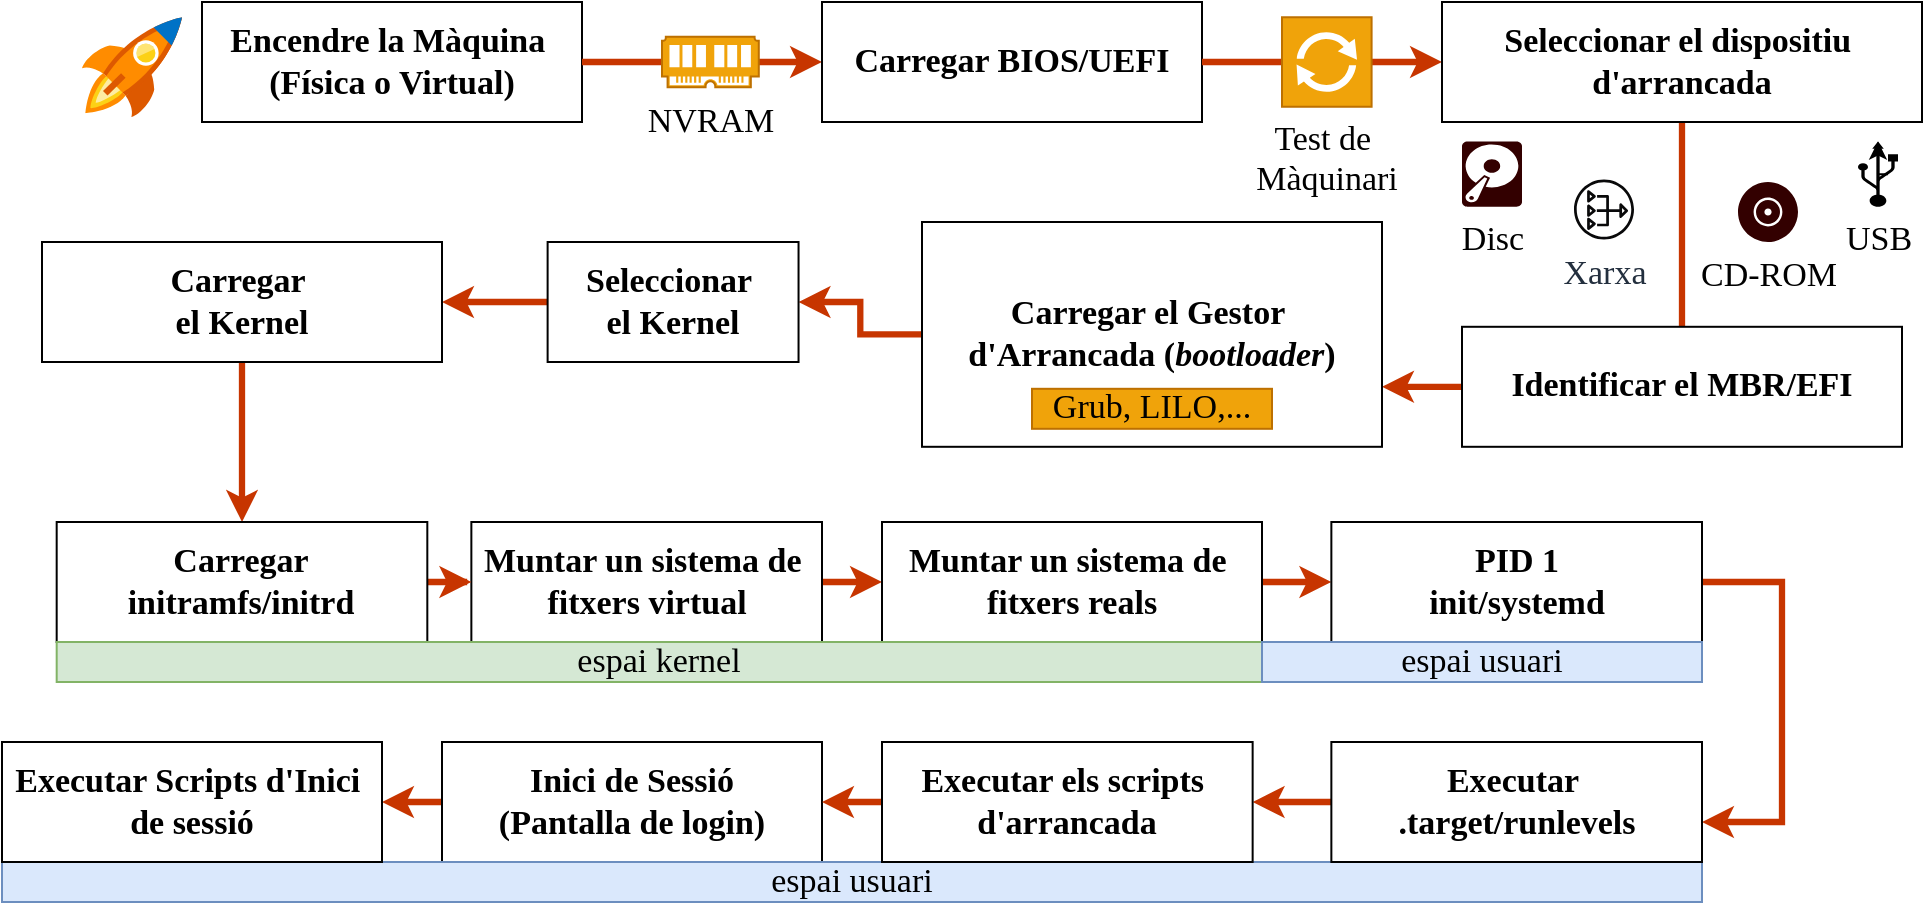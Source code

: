 <mxfile version="24.7.8" pages="2">
  <diagram name="booting-process" id="WruNk6yqPObJKnhBAULh">
    <mxGraphModel dx="1420" dy="893" grid="1" gridSize="10" guides="1" tooltips="1" connect="1" arrows="1" fold="1" page="1" pageScale="1" pageWidth="1328" pageHeight="531" math="0" shadow="0">
      <root>
        <mxCell id="0" />
        <mxCell id="1" parent="0" />
        <mxCell id="am0993D9SSIxzJngvx1f-3" value="" style="edgeStyle=orthogonalEdgeStyle;rounded=0;orthogonalLoop=1;jettySize=auto;html=1;fontSize=17;fontFamily=Comic Sans MS;strokeWidth=3.15;fillColor=#fa6800;strokeColor=#C73500;" parent="1" source="am0993D9SSIxzJngvx1f-4" target="am0993D9SSIxzJngvx1f-2" edge="1">
          <mxGeometry relative="1" as="geometry" />
        </mxCell>
        <mxCell id="am0993D9SSIxzJngvx1f-1" value="&lt;span style=&quot;box-sizing: border-box; border-width: 0px; border-style: solid; border-color: hsl(var(--border)); border-image: initial; --tw-border-spacing-x: 0; --tw-border-spacing-y: 0; --tw-translate-x: 0; --tw-translate-y: 0; --tw-rotate: 0; --tw-skew-x: 0; --tw-skew-y: 0; --tw-scale-x: 1; --tw-scale-y: 1; --tw-pan-x: ; --tw-pan-y: ; --tw-pinch-zoom: ; --tw-scroll-snap-strictness: proximity; --tw-gradient-from-position: ; --tw-gradient-via-position: ; --tw-gradient-to-position: ; --tw-ordinal: ; --tw-slashed-zero: ; --tw-numeric-figure: ; --tw-numeric-spacing: ; --tw-numeric-fraction: ; --tw-ring-inset: ; --tw-ring-offset-width: 0px; --tw-ring-offset-color: #fff; --tw-ring-color: rgba(59,130,246,.5); --tw-ring-offset-shadow: 0 0 #0000; --tw-ring-shadow: 0 0 #0000; --tw-shadow: 0 0 #0000; --tw-shadow-colored: 0 0 #0000; --tw-blur: ; --tw-brightness: ; --tw-contrast: ; --tw-grayscale: ; --tw-hue-rotate: ; --tw-invert: ; --tw-saturate: ; --tw-sepia: ; --tw-drop-shadow: ; --tw-backdrop-blur: ; --tw-backdrop-brightness: ; --tw-backdrop-contrast: ; --tw-backdrop-grayscale: ; --tw-backdrop-hue-rotate: ; --tw-backdrop-invert: ; --tw-backdrop-opacity: ; --tw-backdrop-saturate: ; --tw-backdrop-sepia: ; --tw-contain-size: ; --tw-contain-layout: ; --tw-contain-paint: ; --tw-contain-style: ; font-weight: 600; color: var(--tw-prose-bold); font-size: 17px; text-align: start; white-space-collapse: break-spaces; background-color: rgb(255, 255, 255);&quot;&gt;Encendre la Màquina (Física o Virtual)&lt;/span&gt;" style="rounded=0;whiteSpace=wrap;html=1;fontSize=17;fontFamily=Comic Sans MS;" parent="1" vertex="1">
          <mxGeometry x="120" y="20" width="190" height="60" as="geometry" />
        </mxCell>
        <mxCell id="am0993D9SSIxzJngvx1f-7" value="" style="edgeStyle=orthogonalEdgeStyle;rounded=0;orthogonalLoop=1;jettySize=auto;html=1;fontSize=17;fontFamily=Comic Sans MS;fillColor=#fa6800;strokeColor=#C73500;strokeWidth=3.15;" parent="1" source="am0993D9SSIxzJngvx1f-8" target="am0993D9SSIxzJngvx1f-6" edge="1">
          <mxGeometry relative="1" as="geometry" />
        </mxCell>
        <mxCell id="am0993D9SSIxzJngvx1f-2" value="&lt;span style=&quot;box-sizing: border-box; border-width: 0px; border-style: solid; border-color: hsl(var(--border)); border-image: initial; --tw-border-spacing-x: 0; --tw-border-spacing-y: 0; --tw-translate-x: 0; --tw-translate-y: 0; --tw-rotate: 0; --tw-skew-x: 0; --tw-skew-y: 0; --tw-scale-x: 1; --tw-scale-y: 1; --tw-pan-x: ; --tw-pan-y: ; --tw-pinch-zoom: ; --tw-scroll-snap-strictness: proximity; --tw-gradient-from-position: ; --tw-gradient-via-position: ; --tw-gradient-to-position: ; --tw-ordinal: ; --tw-slashed-zero: ; --tw-numeric-figure: ; --tw-numeric-spacing: ; --tw-numeric-fraction: ; --tw-ring-inset: ; --tw-ring-offset-width: 0px; --tw-ring-offset-color: #fff; --tw-ring-color: rgba(59,130,246,.5); --tw-ring-offset-shadow: 0 0 #0000; --tw-ring-shadow: 0 0 #0000; --tw-shadow: 0 0 #0000; --tw-shadow-colored: 0 0 #0000; --tw-blur: ; --tw-brightness: ; --tw-contrast: ; --tw-grayscale: ; --tw-hue-rotate: ; --tw-invert: ; --tw-saturate: ; --tw-sepia: ; --tw-drop-shadow: ; --tw-backdrop-blur: ; --tw-backdrop-brightness: ; --tw-backdrop-contrast: ; --tw-backdrop-grayscale: ; --tw-backdrop-hue-rotate: ; --tw-backdrop-invert: ; --tw-backdrop-opacity: ; --tw-backdrop-saturate: ; --tw-backdrop-sepia: ; --tw-contain-size: ; --tw-contain-layout: ; --tw-contain-paint: ; --tw-contain-style: ; font-weight: 600; color: var(--tw-prose-bold); font-size: 17px; text-align: start; white-space-collapse: break-spaces; background-color: rgb(255, 255, 255);&quot;&gt;Carregar BIOS/UEFI&lt;/span&gt;" style="rounded=0;whiteSpace=wrap;html=1;fontSize=17;fontFamily=Comic Sans MS;" parent="1" vertex="1">
          <mxGeometry x="430" y="20" width="190" height="60" as="geometry" />
        </mxCell>
        <mxCell id="am0993D9SSIxzJngvx1f-5" value="" style="edgeStyle=orthogonalEdgeStyle;rounded=0;orthogonalLoop=1;jettySize=auto;html=1;endArrow=none;endFill=0;fontSize=17;fontFamily=Comic Sans MS;strokeWidth=3.15;fillColor=#fa6800;strokeColor=#C73500;" parent="1" source="am0993D9SSIxzJngvx1f-1" target="am0993D9SSIxzJngvx1f-4" edge="1">
          <mxGeometry relative="1" as="geometry">
            <mxPoint x="310" y="50" as="sourcePoint" />
            <mxPoint x="500" y="50" as="targetPoint" />
          </mxGeometry>
        </mxCell>
        <mxCell id="am0993D9SSIxzJngvx1f-4" value="&lt;font style=&quot;font-size: 17px;&quot;&gt;NVRAM&lt;/font&gt;" style="pointerEvents=1;shadow=0;dashed=0;html=1;strokeColor=#BD7000;fillColor=#f0a30a;labelPosition=center;verticalLabelPosition=bottom;verticalAlign=top;align=center;outlineConnect=0;shape=mxgraph.veeam.ram;fontSize=17;fontFamily=Comic Sans MS;fontColor=#000000;" parent="1" vertex="1">
          <mxGeometry x="350" y="37.4" width="48.4" height="25.2" as="geometry" />
        </mxCell>
        <mxCell id="am0993D9SSIxzJngvx1f-23" value="" style="edgeStyle=orthogonalEdgeStyle;rounded=0;orthogonalLoop=1;jettySize=auto;html=1;endArrow=none;endFill=0;fontSize=17;fontFamily=Comic Sans MS;strokeWidth=3.15;fillColor=#fa6800;strokeColor=#C73500;" parent="1" source="am0993D9SSIxzJngvx1f-6" target="am0993D9SSIxzJngvx1f-22" edge="1">
          <mxGeometry relative="1" as="geometry" />
        </mxCell>
        <mxCell id="am0993D9SSIxzJngvx1f-6" value="&lt;span style=&quot;box-sizing: border-box; border-width: 0px; border-style: solid; border-color: hsl(var(--border)); border-image: initial; --tw-border-spacing-x: 0; --tw-border-spacing-y: 0; --tw-translate-x: 0; --tw-translate-y: 0; --tw-rotate: 0; --tw-skew-x: 0; --tw-skew-y: 0; --tw-scale-x: 1; --tw-scale-y: 1; --tw-pan-x: ; --tw-pan-y: ; --tw-pinch-zoom: ; --tw-scroll-snap-strictness: proximity; --tw-gradient-from-position: ; --tw-gradient-via-position: ; --tw-gradient-to-position: ; --tw-ordinal: ; --tw-slashed-zero: ; --tw-numeric-figure: ; --tw-numeric-spacing: ; --tw-numeric-fraction: ; --tw-ring-inset: ; --tw-ring-offset-width: 0px; --tw-ring-offset-color: #fff; --tw-ring-color: rgba(59,130,246,.5); --tw-ring-offset-shadow: 0 0 #0000; --tw-ring-shadow: 0 0 #0000; --tw-shadow: 0 0 #0000; --tw-shadow-colored: 0 0 #0000; --tw-blur: ; --tw-brightness: ; --tw-contrast: ; --tw-grayscale: ; --tw-hue-rotate: ; --tw-invert: ; --tw-saturate: ; --tw-sepia: ; --tw-drop-shadow: ; --tw-backdrop-blur: ; --tw-backdrop-brightness: ; --tw-backdrop-contrast: ; --tw-backdrop-grayscale: ; --tw-backdrop-hue-rotate: ; --tw-backdrop-invert: ; --tw-backdrop-opacity: ; --tw-backdrop-saturate: ; --tw-backdrop-sepia: ; --tw-contain-size: ; --tw-contain-layout: ; --tw-contain-paint: ; --tw-contain-style: ; font-weight: 600; color: var(--tw-prose-bold); font-size: 17px; text-align: start; white-space-collapse: break-spaces; background-color: rgb(255, 255, 255);&quot;&gt;Seleccionar el dispositiu d&#39;arrancada&lt;/span&gt;" style="rounded=0;whiteSpace=wrap;html=1;fontSize=17;fontFamily=Comic Sans MS;" parent="1" vertex="1">
          <mxGeometry x="740" y="20" width="240" height="60" as="geometry" />
        </mxCell>
        <mxCell id="am0993D9SSIxzJngvx1f-9" value="" style="edgeStyle=orthogonalEdgeStyle;rounded=0;orthogonalLoop=1;jettySize=auto;html=1;endArrow=none;endFill=0;fontSize=17;fontFamily=Comic Sans MS;fillColor=#fa6800;strokeColor=#C73500;strokeWidth=3.15;" parent="1" source="am0993D9SSIxzJngvx1f-2" target="am0993D9SSIxzJngvx1f-8" edge="1">
          <mxGeometry relative="1" as="geometry">
            <mxPoint x="620" y="50" as="sourcePoint" />
            <mxPoint x="700" y="50" as="targetPoint" />
          </mxGeometry>
        </mxCell>
        <mxCell id="am0993D9SSIxzJngvx1f-8" value="&lt;font style=&quot;font-size: 17px;&quot;&gt;Test&amp;nbsp;&lt;/font&gt;&lt;span style=&quot;font-size: 17px; background-color: initial;&quot;&gt;de&amp;nbsp;&lt;/span&gt;&lt;div style=&quot;font-size: 17px;&quot;&gt;&lt;font style=&quot;font-size: 17px;&quot;&gt;Màquinari&lt;/font&gt;&lt;div style=&quot;font-size: 17px;&quot;&gt;&lt;font style=&quot;font-size: 17px;&quot;&gt;&amp;nbsp;&lt;/font&gt;&lt;/div&gt;&lt;/div&gt;" style="pointerEvents=1;shadow=0;dashed=0;html=1;strokeColor=#BD7000;fillColor=#f0a30a;labelPosition=center;verticalLabelPosition=bottom;verticalAlign=top;align=center;outlineConnect=0;shape=mxgraph.veeam.2d.proxy;fontSize=17;fontFamily=Comic Sans MS;fontColor=#000000;" parent="1" vertex="1">
          <mxGeometry x="660" y="27.6" width="44.8" height="44.8" as="geometry" />
        </mxCell>
        <mxCell id="am0993D9SSIxzJngvx1f-10" value="Disc" style="sketch=0;pointerEvents=1;shadow=0;dashed=0;html=1;strokeColor=none;fillColor=#330000;labelPosition=center;verticalLabelPosition=bottom;verticalAlign=top;outlineConnect=0;align=center;shape=mxgraph.office.devices.hard_disk;fontSize=17;fontFamily=Comic Sans MS;" parent="1" vertex="1">
          <mxGeometry x="750" y="89.75" width="30" height="32.65" as="geometry" />
        </mxCell>
        <mxCell id="am0993D9SSIxzJngvx1f-15" value="USB&lt;div style=&quot;font-size: 17px;&quot;&gt;&lt;br style=&quot;font-size: 17px;&quot;&gt;&lt;/div&gt;" style="shape=mxgraph.signs.tech.usb;html=1;pointerEvents=1;fillColor=#000000;strokeColor=none;verticalLabelPosition=bottom;verticalAlign=top;align=center;fontSize=17;fontFamily=Comic Sans MS;" parent="1" vertex="1">
          <mxGeometry x="948" y="89.75" width="20" height="32.65" as="geometry" />
        </mxCell>
        <mxCell id="am0993D9SSIxzJngvx1f-16" value="CD-ROM" style="sketch=0;pointerEvents=1;shadow=0;dashed=0;html=1;strokeColor=none;fillColor=#330000;labelPosition=center;verticalLabelPosition=bottom;verticalAlign=top;outlineConnect=0;align=center;shape=mxgraph.office.devices.cd_dvd;fontSize=17;fontFamily=Comic Sans MS;" parent="1" vertex="1">
          <mxGeometry x="888" y="110" width="30" height="30" as="geometry" />
        </mxCell>
        <mxCell id="am0993D9SSIxzJngvx1f-29" value="" style="edgeStyle=orthogonalEdgeStyle;rounded=0;orthogonalLoop=1;jettySize=auto;html=1;fontSize=17;fontFamily=Comic Sans MS;strokeWidth=3.15;fillColor=#fa6800;strokeColor=#C73500;" parent="1" source="am0993D9SSIxzJngvx1f-22" target="am0993D9SSIxzJngvx1f-28" edge="1">
          <mxGeometry relative="1" as="geometry">
            <Array as="points">
              <mxPoint x="690" y="230" />
              <mxPoint x="690" y="230" />
            </Array>
          </mxGeometry>
        </mxCell>
        <mxCell id="am0993D9SSIxzJngvx1f-22" value="&lt;span style=&quot;box-sizing: border-box; border-width: 0px; border-style: solid; border-color: hsl(var(--border)); border-image: initial; --tw-border-spacing-x: 0; --tw-border-spacing-y: 0; --tw-translate-x: 0; --tw-translate-y: 0; --tw-rotate: 0; --tw-skew-x: 0; --tw-skew-y: 0; --tw-scale-x: 1; --tw-scale-y: 1; --tw-pan-x: ; --tw-pan-y: ; --tw-pinch-zoom: ; --tw-scroll-snap-strictness: proximity; --tw-gradient-from-position: ; --tw-gradient-via-position: ; --tw-gradient-to-position: ; --tw-ordinal: ; --tw-slashed-zero: ; --tw-numeric-figure: ; --tw-numeric-spacing: ; --tw-numeric-fraction: ; --tw-ring-inset: ; --tw-ring-offset-width: 0px; --tw-ring-offset-color: #fff; --tw-ring-color: rgba(59,130,246,.5); --tw-ring-offset-shadow: 0 0 #0000; --tw-ring-shadow: 0 0 #0000; --tw-shadow: 0 0 #0000; --tw-shadow-colored: 0 0 #0000; --tw-blur: ; --tw-brightness: ; --tw-contrast: ; --tw-grayscale: ; --tw-hue-rotate: ; --tw-invert: ; --tw-saturate: ; --tw-sepia: ; --tw-drop-shadow: ; --tw-backdrop-blur: ; --tw-backdrop-brightness: ; --tw-backdrop-contrast: ; --tw-backdrop-grayscale: ; --tw-backdrop-hue-rotate: ; --tw-backdrop-invert: ; --tw-backdrop-opacity: ; --tw-backdrop-saturate: ; --tw-backdrop-sepia: ; --tw-contain-size: ; --tw-contain-layout: ; --tw-contain-paint: ; --tw-contain-style: ; font-weight: 600; color: var(--tw-prose-bold); font-size: 17px; text-align: start; white-space-collapse: break-spaces; background-color: rgb(255, 255, 255);&quot;&gt;Identificar el MBR/EFI&lt;/span&gt;" style="rounded=0;whiteSpace=wrap;html=1;fontSize=17;fontFamily=Comic Sans MS;" parent="1" vertex="1">
          <mxGeometry x="750" y="182.4" width="220" height="60" as="geometry" />
        </mxCell>
        <mxCell id="am0993D9SSIxzJngvx1f-24" value="Xarxa" style="sketch=0;outlineConnect=0;fontColor=#232F3E;gradientColor=none;fillColor=#09090a;strokeColor=none;dashed=0;verticalLabelPosition=bottom;verticalAlign=top;align=center;html=1;fontSize=17;fontStyle=0;aspect=fixed;pointerEvents=1;shape=mxgraph.aws4.nat_gateway;fontFamily=Comic Sans MS;" parent="1" vertex="1">
          <mxGeometry x="806" y="108.75" width="30" height="30" as="geometry" />
        </mxCell>
        <mxCell id="am0993D9SSIxzJngvx1f-25" style="edgeStyle=orthogonalEdgeStyle;rounded=0;orthogonalLoop=1;jettySize=auto;html=1;exitX=0.75;exitY=0.5;exitDx=0;exitDy=0;exitPerimeter=0;entryX=0.5;entryY=0;entryDx=0;entryDy=0;entryPerimeter=0;fontSize=17;fontFamily=Comic Sans MS;" parent="1" source="am0993D9SSIxzJngvx1f-15" target="am0993D9SSIxzJngvx1f-15" edge="1">
          <mxGeometry relative="1" as="geometry" />
        </mxCell>
        <mxCell id="am0993D9SSIxzJngvx1f-64" style="edgeStyle=orthogonalEdgeStyle;rounded=0;orthogonalLoop=1;jettySize=auto;html=1;fontSize=17;fontFamily=Comic Sans MS;strokeWidth=3.15;fillColor=#fa6800;strokeColor=#C73500;" parent="1" source="am0993D9SSIxzJngvx1f-28" target="am0993D9SSIxzJngvx1f-30" edge="1">
          <mxGeometry relative="1" as="geometry" />
        </mxCell>
        <mxCell id="am0993D9SSIxzJngvx1f-28" value="&lt;div style=&quot;font-size: 17px;&quot;&gt;&lt;span style=&quot;white-space-collapse: break-spaces; background-color: rgb(255, 255, 255); font-size: 17px;&quot;&gt;&lt;b style=&quot;font-size: 17px;&quot;&gt;Carregar el Gestor d&#39;Arrancada (&lt;i style=&quot;font-size: 17px;&quot;&gt;bootloader&lt;/i&gt;)&lt;/b&gt;&lt;/span&gt;&lt;/div&gt;" style="rounded=0;whiteSpace=wrap;html=1;fontSize=17;fontFamily=Comic Sans MS;align=center;" parent="1" vertex="1">
          <mxGeometry x="480" y="130" width="230" height="112.4" as="geometry" />
        </mxCell>
        <mxCell id="RgA63ywmg4_yjfsht6-S-7" style="edgeStyle=orthogonalEdgeStyle;rounded=0;orthogonalLoop=1;jettySize=auto;html=1;entryX=1;entryY=0.5;entryDx=0;entryDy=0;fontSize=17;fontFamily=Comic Sans MS;strokeWidth=3.15;fillColor=#fa6800;strokeColor=#C73500;" edge="1" parent="1" source="am0993D9SSIxzJngvx1f-30" target="am0993D9SSIxzJngvx1f-32">
          <mxGeometry relative="1" as="geometry" />
        </mxCell>
        <mxCell id="am0993D9SSIxzJngvx1f-30" value="&lt;div style=&quot;font-size: 17px;&quot;&gt;&lt;span style=&quot;white-space-collapse: break-spaces; background-color: rgb(255, 255, 255); font-size: 17px;&quot;&gt;&lt;b style=&quot;font-size: 17px;&quot;&gt;Seleccionar &lt;/b&gt;&lt;/span&gt;&lt;/div&gt;&lt;div style=&quot;font-size: 17px;&quot;&gt;&lt;span style=&quot;white-space-collapse: break-spaces; background-color: rgb(255, 255, 255); font-size: 17px;&quot;&gt;&lt;b style=&quot;font-size: 17px;&quot;&gt;el Kernel&lt;/b&gt;&lt;/span&gt;&lt;/div&gt;" style="rounded=0;whiteSpace=wrap;html=1;fontSize=17;fontFamily=Comic Sans MS;align=center;" parent="1" vertex="1">
          <mxGeometry x="292.81" y="140" width="125.46" height="60" as="geometry" />
        </mxCell>
        <mxCell id="RgA63ywmg4_yjfsht6-S-8" style="edgeStyle=orthogonalEdgeStyle;rounded=0;orthogonalLoop=1;jettySize=auto;html=1;entryX=0.5;entryY=0;entryDx=0;entryDy=0;fontSize=17;fontFamily=Comic Sans MS;strokeWidth=3.15;fillColor=#fa6800;strokeColor=#C73500;" edge="1" parent="1" source="am0993D9SSIxzJngvx1f-32" target="RgA63ywmg4_yjfsht6-S-6">
          <mxGeometry relative="1" as="geometry" />
        </mxCell>
        <mxCell id="am0993D9SSIxzJngvx1f-32" value="&lt;div style=&quot;font-size: 17px;&quot;&gt;&lt;span style=&quot;white-space-collapse: break-spaces; background-color: rgb(255, 255, 255); font-size: 17px;&quot;&gt;&lt;b style=&quot;font-size: 17px;&quot;&gt;Carregar &lt;/b&gt;&lt;/span&gt;&lt;/div&gt;&lt;div style=&quot;font-size: 17px;&quot;&gt;&lt;span style=&quot;white-space-collapse: break-spaces; background-color: rgb(255, 255, 255); font-size: 17px;&quot;&gt;&lt;b style=&quot;font-size: 17px;&quot;&gt;el Kernel&lt;/b&gt;&lt;/span&gt;&lt;/div&gt;" style="rounded=0;whiteSpace=wrap;html=1;fontSize=17;fontFamily=Comic Sans MS;align=center;" parent="1" vertex="1">
          <mxGeometry x="40" y="140" width="200" height="60" as="geometry" />
        </mxCell>
        <mxCell id="RgA63ywmg4_yjfsht6-S-32" style="edgeStyle=orthogonalEdgeStyle;rounded=0;orthogonalLoop=1;jettySize=auto;html=1;entryX=1;entryY=0.5;entryDx=0;entryDy=0;fontSize=17;fontFamily=Comic Sans MS;strokeWidth=3.15;fillColor=#fa6800;strokeColor=#C73500;" edge="1" parent="1" source="am0993D9SSIxzJngvx1f-40" target="RgA63ywmg4_yjfsht6-S-27">
          <mxGeometry relative="1" as="geometry" />
        </mxCell>
        <mxCell id="am0993D9SSIxzJngvx1f-40" value="&lt;div style=&quot;font-size: 17px;&quot;&gt;&lt;span style=&quot;white-space-collapse: break-spaces; background-color: rgb(255, 255, 255); font-size: 17px;&quot;&gt;&lt;b style=&quot;font-size: 17px;&quot;&gt;Inici de Sessió&lt;/b&gt;&lt;/span&gt;&lt;/div&gt;&lt;div style=&quot;font-size: 17px;&quot;&gt;&lt;span style=&quot;white-space-collapse: break-spaces; background-color: rgb(255, 255, 255); font-size: 17px;&quot;&gt;&lt;b style=&quot;font-size: 17px;&quot;&gt;(Pantalla de login)&lt;/b&gt;&lt;/span&gt;&lt;/div&gt;" style="rounded=0;whiteSpace=wrap;html=1;fontSize=17;fontFamily=Comic Sans MS;align=center;" parent="1" vertex="1">
          <mxGeometry x="240.0" y="390" width="190" height="60" as="geometry" />
        </mxCell>
        <mxCell id="RgA63ywmg4_yjfsht6-S-16" style="edgeStyle=orthogonalEdgeStyle;rounded=0;orthogonalLoop=1;jettySize=auto;html=1;entryX=0;entryY=0.5;entryDx=0;entryDy=0;fontSize=17;fontFamily=Comic Sans MS;strokeWidth=3.15;fillColor=#fa6800;strokeColor=#C73500;" edge="1" parent="1" source="am0993D9SSIxzJngvx1f-69" target="RgA63ywmg4_yjfsht6-S-10">
          <mxGeometry relative="1" as="geometry" />
        </mxCell>
        <mxCell id="am0993D9SSIxzJngvx1f-69" value="&lt;div style=&quot;font-size: 17px;&quot;&gt;&lt;span style=&quot;white-space-collapse: break-spaces; background-color: rgb(255, 255, 255); font-size: 17px;&quot;&gt;&lt;b style=&quot;font-size: 17px;&quot;&gt;Muntar un sistema de fitxers virtual&lt;/b&gt;&lt;/span&gt;&lt;/div&gt;" style="rounded=0;whiteSpace=wrap;html=1;fontSize=17;fontFamily=Comic Sans MS;align=center;" parent="1" vertex="1">
          <mxGeometry x="254.68" y="280" width="175.32" height="60" as="geometry" />
        </mxCell>
        <mxCell id="RgA63ywmg4_yjfsht6-S-2" value="" style="image;sketch=0;aspect=fixed;html=1;points=[];align=center;fontSize=17;image=img/lib/mscae/Quick_Start_Center.svg;fontFamily=Comic Sans MS;" vertex="1" parent="1">
          <mxGeometry x="60.0" y="27.6" width="50" height="50" as="geometry" />
        </mxCell>
        <mxCell id="RgA63ywmg4_yjfsht6-S-5" value="Grub, LILO,..." style="rounded=0;whiteSpace=wrap;html=1;fontSize=17;fontFamily=Comic Sans MS;fillColor=#f0a30a;fontColor=#000000;strokeColor=#BD7000;" vertex="1" parent="1">
          <mxGeometry x="535" y="213.4" width="120" height="20" as="geometry" />
        </mxCell>
        <mxCell id="RgA63ywmg4_yjfsht6-S-15" style="edgeStyle=orthogonalEdgeStyle;rounded=0;orthogonalLoop=1;jettySize=auto;html=1;entryX=0;entryY=0.5;entryDx=0;entryDy=0;fontSize=17;fontFamily=Comic Sans MS;strokeWidth=3.15;fillColor=#fa6800;strokeColor=#C73500;" edge="1" parent="1" source="RgA63ywmg4_yjfsht6-S-6" target="am0993D9SSIxzJngvx1f-69">
          <mxGeometry relative="1" as="geometry" />
        </mxCell>
        <mxCell id="RgA63ywmg4_yjfsht6-S-6" value="&lt;div style=&quot;font-size: 17px;&quot;&gt;&lt;span style=&quot;white-space-collapse: break-spaces; background-color: rgb(255, 255, 255); font-size: 17px;&quot;&gt;&lt;b style=&quot;font-size: 17px;&quot;&gt;Carregar&lt;/b&gt;&lt;/span&gt;&lt;/div&gt;&lt;div style=&quot;font-size: 17px;&quot;&gt;&lt;span style=&quot;white-space-collapse: break-spaces; background-color: rgb(255, 255, 255); font-size: 17px;&quot;&gt;&lt;b style=&quot;font-size: 17px;&quot;&gt;initramfs/initrd&lt;/b&gt;&lt;/span&gt;&lt;/div&gt;" style="rounded=0;whiteSpace=wrap;html=1;fontSize=17;fontFamily=Comic Sans MS;align=center;" vertex="1" parent="1">
          <mxGeometry x="47.34" y="280" width="185.32" height="60" as="geometry" />
        </mxCell>
        <mxCell id="RgA63ywmg4_yjfsht6-S-29" style="edgeStyle=orthogonalEdgeStyle;rounded=0;orthogonalLoop=1;jettySize=auto;html=1;entryX=0;entryY=0.5;entryDx=0;entryDy=0;fontSize=17;fontFamily=Comic Sans MS;strokeWidth=3.15;fillColor=#fa6800;strokeColor=#C73500;" edge="1" parent="1" source="RgA63ywmg4_yjfsht6-S-10" target="RgA63ywmg4_yjfsht6-S-11">
          <mxGeometry relative="1" as="geometry" />
        </mxCell>
        <mxCell id="RgA63ywmg4_yjfsht6-S-10" value="&lt;div style=&quot;font-size: 17px;&quot;&gt;&lt;span style=&quot;white-space-collapse: break-spaces; background-color: rgb(255, 255, 255); font-size: 17px;&quot;&gt;&lt;b style=&quot;font-size: 17px;&quot;&gt;Muntar un sistema de fitxers reals&lt;/b&gt;&lt;/span&gt;&lt;/div&gt;" style="rounded=0;whiteSpace=wrap;html=1;fontSize=17;fontFamily=Comic Sans MS;align=center;" vertex="1" parent="1">
          <mxGeometry x="460" y="280" width="190" height="60" as="geometry" />
        </mxCell>
        <mxCell id="RgA63ywmg4_yjfsht6-S-24" style="edgeStyle=orthogonalEdgeStyle;rounded=0;orthogonalLoop=1;jettySize=auto;html=1;fontSize=17;fontFamily=Comic Sans MS;strokeWidth=3.15;fillColor=#fa6800;strokeColor=#C73500;" edge="1" parent="1" source="RgA63ywmg4_yjfsht6-S-11" target="RgA63ywmg4_yjfsht6-S-23">
          <mxGeometry relative="1" as="geometry">
            <Array as="points">
              <mxPoint x="910" y="430" />
            </Array>
          </mxGeometry>
        </mxCell>
        <mxCell id="RgA63ywmg4_yjfsht6-S-11" value="&lt;div style=&quot;font-size: 17px;&quot;&gt;&lt;span style=&quot;white-space-collapse: break-spaces; background-color: rgb(255, 255, 255); font-size: 17px;&quot;&gt;&lt;b style=&quot;font-size: 17px;&quot;&gt;PID 1&lt;/b&gt;&lt;/span&gt;&lt;/div&gt;&lt;div style=&quot;font-size: 17px;&quot;&gt;&lt;span style=&quot;white-space-collapse: break-spaces; background-color: rgb(255, 255, 255); font-size: 17px;&quot;&gt;&lt;b style=&quot;font-size: 17px;&quot;&gt;init/systemd&lt;/b&gt;&lt;/span&gt;&lt;/div&gt;" style="rounded=0;whiteSpace=wrap;html=1;fontSize=17;fontFamily=Comic Sans MS;align=center;" vertex="1" parent="1">
          <mxGeometry x="684.68" y="280" width="185.32" height="60" as="geometry" />
        </mxCell>
        <mxCell id="RgA63ywmg4_yjfsht6-S-14" value="espai kernel" style="rounded=0;whiteSpace=wrap;html=1;fontSize=17;fontFamily=Comic Sans MS;fillColor=#d5e8d4;strokeColor=#82b366;" vertex="1" parent="1">
          <mxGeometry x="47.34" y="340" width="602.66" height="20" as="geometry" />
        </mxCell>
        <mxCell id="RgA63ywmg4_yjfsht6-S-17" value="espai usuari" style="rounded=0;whiteSpace=wrap;html=1;fontSize=17;fontFamily=Comic Sans MS;fillColor=#dae8fc;strokeColor=#6c8ebf;" vertex="1" parent="1">
          <mxGeometry x="20" y="450" width="850" height="20" as="geometry" />
        </mxCell>
        <mxCell id="RgA63ywmg4_yjfsht6-S-31" style="edgeStyle=orthogonalEdgeStyle;rounded=0;orthogonalLoop=1;jettySize=auto;html=1;fontSize=17;fontFamily=Comic Sans MS;strokeWidth=3.15;fillColor=#fa6800;strokeColor=#C73500;" edge="1" parent="1" source="RgA63ywmg4_yjfsht6-S-23" target="RgA63ywmg4_yjfsht6-S-25">
          <mxGeometry relative="1" as="geometry" />
        </mxCell>
        <mxCell id="RgA63ywmg4_yjfsht6-S-23" value="&lt;div style=&quot;font-size: 17px;&quot;&gt;&lt;span style=&quot;white-space-collapse: break-spaces; background-color: rgb(255, 255, 255); font-size: 17px;&quot;&gt;&lt;b style=&quot;font-size: 17px;&quot;&gt;Executar &lt;/b&gt;&lt;/span&gt;&lt;/div&gt;&lt;div style=&quot;font-size: 17px;&quot;&gt;&lt;span style=&quot;white-space-collapse: break-spaces; background-color: rgb(255, 255, 255); font-size: 17px;&quot;&gt;&lt;b style=&quot;font-size: 17px;&quot;&gt;.target/runlevels&lt;/b&gt;&lt;/span&gt;&lt;/div&gt;" style="rounded=0;whiteSpace=wrap;html=1;fontSize=17;fontFamily=Comic Sans MS;align=center;" vertex="1" parent="1">
          <mxGeometry x="684.68" y="390" width="185.32" height="60" as="geometry" />
        </mxCell>
        <mxCell id="RgA63ywmg4_yjfsht6-S-26" style="edgeStyle=orthogonalEdgeStyle;rounded=0;orthogonalLoop=1;jettySize=auto;html=1;entryX=1;entryY=0.5;entryDx=0;entryDy=0;fontSize=17;fontFamily=Comic Sans MS;strokeWidth=3.15;fillColor=#fa6800;strokeColor=#C73500;" edge="1" parent="1" source="RgA63ywmg4_yjfsht6-S-25" target="am0993D9SSIxzJngvx1f-40">
          <mxGeometry relative="1" as="geometry" />
        </mxCell>
        <mxCell id="RgA63ywmg4_yjfsht6-S-25" value="&lt;div style=&quot;font-size: 17px;&quot;&gt;&lt;span style=&quot;white-space-collapse: break-spaces; background-color: rgb(255, 255, 255); font-size: 17px;&quot;&gt;&lt;b style=&quot;font-size: 17px;&quot;&gt;Executar els scripts d&#39;arrancada&lt;/b&gt;&lt;/span&gt;&lt;/div&gt;" style="rounded=0;whiteSpace=wrap;html=1;fontSize=17;fontFamily=Comic Sans MS;align=center;" vertex="1" parent="1">
          <mxGeometry x="460.0" y="390" width="185.32" height="60" as="geometry" />
        </mxCell>
        <mxCell id="RgA63ywmg4_yjfsht6-S-27" value="&lt;div style=&quot;font-size: 17px;&quot;&gt;&lt;span style=&quot;white-space-collapse: break-spaces; background-color: rgb(255, 255, 255); font-size: 17px;&quot;&gt;&lt;b style=&quot;font-size: 17px;&quot;&gt;Executar Scripts d&#39;Inici de sessió&lt;/b&gt;&lt;/span&gt;&lt;/div&gt;" style="rounded=0;whiteSpace=wrap;html=1;fontSize=17;fontFamily=Comic Sans MS;align=center;" vertex="1" parent="1">
          <mxGeometry x="20.0" y="390" width="190" height="60" as="geometry" />
        </mxCell>
        <mxCell id="RgA63ywmg4_yjfsht6-S-30" value="espai usuari" style="rounded=0;whiteSpace=wrap;html=1;fontSize=17;fontFamily=Comic Sans MS;fillColor=#dae8fc;strokeColor=#6c8ebf;" vertex="1" parent="1">
          <mxGeometry x="650" y="340" width="220" height="20" as="geometry" />
        </mxCell>
      </root>
    </mxGraphModel>
  </diagram>
  <diagram name="MBR" id="5AXOZpHZ6FTBF2R7GKwt">
    <mxGraphModel dx="1420" dy="893" grid="1" gridSize="10" guides="1" tooltips="1" connect="1" arrows="1" fold="1" page="1" pageScale="1" pageWidth="1328" pageHeight="531" math="0" shadow="0">
      <root>
        <mxCell id="FQCq5qnNiWwpqL5EPfEB-0" />
        <mxCell id="FQCq5qnNiWwpqL5EPfEB-1" parent="FQCq5qnNiWwpqL5EPfEB-0" />
        <mxCell id="LLrpN4P3prhCBSiYh6xY-0" value="" style="rounded=0;whiteSpace=wrap;html=1;fontSize=17;fontFamily=Comic Sans MS;" vertex="1" parent="FQCq5qnNiWwpqL5EPfEB-1">
          <mxGeometry x="40" y="10" width="440" height="490" as="geometry" />
        </mxCell>
        <mxCell id="LLrpN4P3prhCBSiYh6xY-1" value="&lt;div style=&quot;text-align: start;&quot;&gt;&lt;br&gt;&lt;/div&gt;" style="rounded=0;whiteSpace=wrap;html=1;fontSize=17;fontFamily=Comic Sans MS;" vertex="1" parent="FQCq5qnNiWwpqL5EPfEB-1">
          <mxGeometry x="50" y="40" width="420" height="180" as="geometry" />
        </mxCell>
        <mxCell id="LLrpN4P3prhCBSiYh6xY-3" style="edgeStyle=orthogonalEdgeStyle;rounded=0;orthogonalLoop=1;jettySize=auto;html=1;" edge="1" parent="FQCq5qnNiWwpqL5EPfEB-1" source="LLrpN4P3prhCBSiYh6xY-2">
          <mxGeometry relative="1" as="geometry">
            <mxPoint x="505" y="20" as="targetPoint" />
          </mxGeometry>
        </mxCell>
        <mxCell id="LLrpN4P3prhCBSiYh6xY-4" style="edgeStyle=orthogonalEdgeStyle;rounded=0;orthogonalLoop=1;jettySize=auto;html=1;" edge="1" parent="FQCq5qnNiWwpqL5EPfEB-1" source="LLrpN4P3prhCBSiYh6xY-2">
          <mxGeometry relative="1" as="geometry">
            <mxPoint x="505" y="500" as="targetPoint" />
          </mxGeometry>
        </mxCell>
        <mxCell id="LLrpN4P3prhCBSiYh6xY-2" value="&lt;span style=&quot;color: rgb(0, 0, 0); font-family: &amp;quot;Comic Sans MS&amp;quot;; font-size: 17px; font-style: normal; font-variant-ligatures: normal; font-variant-caps: normal; font-weight: 600; letter-spacing: normal; orphans: 2; text-align: start; text-indent: 0px; text-transform: none; widows: 2; word-spacing: 0px; -webkit-text-stroke-width: 0px; white-space: break-spaces; background-color: rgb(255, 255, 255); text-decoration-thickness: initial; text-decoration-style: initial; text-decoration-color: initial; display: inline !important; float: none;&quot;&gt;512 bytes&lt;/span&gt;" style="text;whiteSpace=wrap;html=1;rotation=-90;" vertex="1" parent="FQCq5qnNiWwpqL5EPfEB-1">
          <mxGeometry x="460" y="246" width="90" height="40" as="geometry" />
        </mxCell>
        <mxCell id="LLrpN4P3prhCBSiYh6xY-5" value="&lt;div style=&quot;text-align: start;&quot;&gt;&lt;br&gt;&lt;/div&gt;" style="rounded=0;whiteSpace=wrap;html=1;fontSize=17;fontFamily=Comic Sans MS;" vertex="1" parent="FQCq5qnNiWwpqL5EPfEB-1">
          <mxGeometry x="50" y="240" width="420" height="190" as="geometry" />
        </mxCell>
        <mxCell id="LLrpN4P3prhCBSiYh6xY-6" value="&lt;div style=&quot;text-align: start;&quot;&gt;&lt;br&gt;&lt;/div&gt;" style="rounded=0;whiteSpace=wrap;html=1;fontSize=17;fontFamily=Comic Sans MS;" vertex="1" parent="FQCq5qnNiWwpqL5EPfEB-1">
          <mxGeometry x="50" y="450" width="420" height="40" as="geometry" />
        </mxCell>
        <mxCell id="LLrpN4P3prhCBSiYh6xY-7" value="&lt;div style=&quot;text-align: start;&quot;&gt;&lt;br&gt;&lt;/div&gt;" style="rounded=0;whiteSpace=wrap;html=1;fontSize=17;fontFamily=Comic Sans MS;" vertex="1" parent="FQCq5qnNiWwpqL5EPfEB-1">
          <mxGeometry x="60" y="266" width="350" height="30" as="geometry" />
        </mxCell>
        <mxCell id="LLrpN4P3prhCBSiYh6xY-8" value="&lt;div style=&quot;text-align: start;&quot;&gt;&lt;br&gt;&lt;/div&gt;" style="rounded=0;whiteSpace=wrap;html=1;fontSize=17;fontFamily=Comic Sans MS;" vertex="1" parent="FQCq5qnNiWwpqL5EPfEB-1">
          <mxGeometry x="60" y="303" width="350" height="30" as="geometry" />
        </mxCell>
        <mxCell id="LLrpN4P3prhCBSiYh6xY-9" value="&lt;div style=&quot;text-align: start;&quot;&gt;&lt;br&gt;&lt;/div&gt;" style="rounded=0;whiteSpace=wrap;html=1;fontSize=17;fontFamily=Comic Sans MS;" vertex="1" parent="FQCq5qnNiWwpqL5EPfEB-1">
          <mxGeometry x="60" y="340" width="350" height="30" as="geometry" />
        </mxCell>
        <mxCell id="LLrpN4P3prhCBSiYh6xY-10" value="&lt;div style=&quot;text-align: start;&quot;&gt;&lt;br&gt;&lt;/div&gt;" style="rounded=0;whiteSpace=wrap;html=1;fontSize=17;fontFamily=Comic Sans MS;" vertex="1" parent="FQCq5qnNiWwpqL5EPfEB-1">
          <mxGeometry x="60" y="380" width="350" height="30" as="geometry" />
        </mxCell>
        <mxCell id="LLrpN4P3prhCBSiYh6xY-11" value="&lt;b style=&quot;forced-color-adjust: none; color: rgb(0, 0, 0); font-family: &amp;quot;Comic Sans MS&amp;quot;; font-size: 17px; font-style: normal; font-variant-ligatures: normal; font-variant-caps: normal; letter-spacing: normal; orphans: 2; text-align: start; text-indent: 0px; text-transform: none; widows: 2; word-spacing: 0px; -webkit-text-stroke-width: 0px; white-space: break-spaces; text-decoration-thickness: initial; text-decoration-style: initial; text-decoration-color: initial;&quot;&gt;Taula de Particions&lt;/b&gt;" style="text;whiteSpace=wrap;html=1;fillColor=default;" vertex="1" parent="FQCq5qnNiWwpqL5EPfEB-1">
          <mxGeometry x="60" y="225" width="170" height="30" as="geometry" />
        </mxCell>
        <mxCell id="LLrpN4P3prhCBSiYh6xY-12" value="&lt;b style=&quot;forced-color-adjust: none; color: rgb(0, 0, 0); font-family: &amp;quot;Comic Sans MS&amp;quot;; font-size: 17px; font-style: normal; font-variant-ligatures: normal; font-variant-caps: normal; letter-spacing: normal; orphans: 2; text-align: start; text-indent: 0px; text-transform: none; widows: 2; word-spacing: 0px; -webkit-text-stroke-width: 0px; white-space: break-spaces; text-decoration-thickness: initial; text-decoration-style: initial; text-decoration-color: initial;&quot;&gt;Signatura&lt;/b&gt;" style="text;whiteSpace=wrap;html=1;fillColor=default;" vertex="1" parent="FQCq5qnNiWwpqL5EPfEB-1">
          <mxGeometry x="60" y="440" width="100" height="29" as="geometry" />
        </mxCell>
        <mxCell id="LLrpN4P3prhCBSiYh6xY-13" value="&lt;b style=&quot;forced-color-adjust: none; color: rgb(0, 0, 0); font-family: &amp;quot;Comic Sans MS&amp;quot;; font-size: 17px; font-style: normal; font-variant-ligatures: normal; font-variant-caps: normal; letter-spacing: normal; orphans: 2; text-align: start; text-indent: 0px; text-transform: none; widows: 2; word-spacing: 0px; -webkit-text-stroke-width: 0px; white-space: break-spaces; background-color: rgb(251, 251, 251); text-decoration-thickness: initial; text-decoration-style: initial; text-decoration-color: initial;&quot;&gt;Boot Loader 1era Etapa&lt;/b&gt;" style="text;whiteSpace=wrap;html=1;fillColor=default;" vertex="1" parent="FQCq5qnNiWwpqL5EPfEB-1">
          <mxGeometry x="60" y="20" width="210" height="40" as="geometry" />
        </mxCell>
        <mxCell id="LLrpN4P3prhCBSiYh6xY-15" value="&lt;b style=&quot;forced-color-adjust: none; color: rgb(0, 0, 0); font-family: &amp;quot;Comic Sans MS&amp;quot;; font-size: 17px; font-style: normal; font-variant-ligatures: normal; font-variant-caps: normal; letter-spacing: normal; orphans: 2; text-align: start; text-indent: 0px; text-transform: none; widows: 2; word-spacing: 0px; -webkit-text-stroke-width: 0px; white-space: break-spaces; background-color: rgb(251, 251, 251); text-decoration-thickness: initial; text-decoration-style: initial; text-decoration-color: initial;&quot;&gt;16 bytes&lt;/b&gt;" style="text;whiteSpace=wrap;html=1;" vertex="1" parent="FQCq5qnNiWwpqL5EPfEB-1">
          <mxGeometry x="330" y="266" width="80" height="30" as="geometry" />
        </mxCell>
        <mxCell id="LLrpN4P3prhCBSiYh6xY-16" value="&lt;b style=&quot;forced-color-adjust: none; color: rgb(0, 0, 0); font-family: &amp;quot;Comic Sans MS&amp;quot;; font-size: 17px; font-style: normal; font-variant-ligatures: normal; font-variant-caps: normal; letter-spacing: normal; orphans: 2; text-align: start; text-indent: 0px; text-transform: none; widows: 2; word-spacing: 0px; -webkit-text-stroke-width: 0px; white-space: break-spaces; background-color: rgb(251, 251, 251); text-decoration-thickness: initial; text-decoration-style: initial; text-decoration-color: initial;&quot;&gt;16 bytes&lt;/b&gt;" style="text;whiteSpace=wrap;html=1;" vertex="1" parent="FQCq5qnNiWwpqL5EPfEB-1">
          <mxGeometry x="330" y="303" width="80" height="30" as="geometry" />
        </mxCell>
        <mxCell id="LLrpN4P3prhCBSiYh6xY-17" value="&lt;b style=&quot;forced-color-adjust: none; color: rgb(0, 0, 0); font-family: &amp;quot;Comic Sans MS&amp;quot;; font-size: 17px; font-style: normal; font-variant-ligatures: normal; font-variant-caps: normal; letter-spacing: normal; orphans: 2; text-align: start; text-indent: 0px; text-transform: none; widows: 2; word-spacing: 0px; -webkit-text-stroke-width: 0px; white-space: break-spaces; background-color: rgb(251, 251, 251); text-decoration-thickness: initial; text-decoration-style: initial; text-decoration-color: initial;&quot;&gt;16 bytes&lt;/b&gt;" style="text;whiteSpace=wrap;html=1;" vertex="1" parent="FQCq5qnNiWwpqL5EPfEB-1">
          <mxGeometry x="330" y="340" width="80" height="30" as="geometry" />
        </mxCell>
        <mxCell id="LLrpN4P3prhCBSiYh6xY-18" value="&lt;b style=&quot;forced-color-adjust: none; color: rgb(0, 0, 0); font-family: &amp;quot;Comic Sans MS&amp;quot;; font-size: 17px; font-style: normal; font-variant-ligatures: normal; font-variant-caps: normal; letter-spacing: normal; orphans: 2; text-align: start; text-indent: 0px; text-transform: none; widows: 2; word-spacing: 0px; -webkit-text-stroke-width: 0px; white-space: break-spaces; background-color: rgb(251, 251, 251); text-decoration-thickness: initial; text-decoration-style: initial; text-decoration-color: initial;&quot;&gt;16 bytes&lt;/b&gt;" style="text;whiteSpace=wrap;html=1;" vertex="1" parent="FQCq5qnNiWwpqL5EPfEB-1">
          <mxGeometry x="330" y="380" width="80" height="30" as="geometry" />
        </mxCell>
        <mxCell id="LLrpN4P3prhCBSiYh6xY-19" value="&lt;span style=&quot;color: rgb(0, 0, 0); font-family: &amp;quot;Comic Sans MS&amp;quot;; font-size: 17px; font-style: normal; font-variant-ligatures: normal; font-variant-caps: normal; font-weight: 600; letter-spacing: normal; orphans: 2; text-align: start; text-indent: 0px; text-transform: none; widows: 2; word-spacing: 0px; -webkit-text-stroke-width: 0px; white-space: break-spaces; background-color: rgb(255, 255, 255); text-decoration-thickness: initial; text-decoration-style: initial; text-decoration-color: initial; display: inline !important; float: none;&quot;&gt;64 bytes&lt;/span&gt;" style="text;whiteSpace=wrap;html=1;rotation=-90;" vertex="1" parent="FQCq5qnNiWwpqL5EPfEB-1">
          <mxGeometry x="390" y="315" width="90" height="40" as="geometry" />
        </mxCell>
        <mxCell id="LLrpN4P3prhCBSiYh6xY-20" value="&lt;span style=&quot;color: rgb(0, 0, 0); font-family: &amp;quot;Comic Sans MS&amp;quot;; font-size: 17px; font-style: normal; font-variant-ligatures: normal; font-variant-caps: normal; font-weight: 600; letter-spacing: normal; orphans: 2; text-align: start; text-indent: 0px; text-transform: none; widows: 2; word-spacing: 0px; -webkit-text-stroke-width: 0px; white-space: break-spaces; background-color: rgb(255, 255, 255); text-decoration-thickness: initial; text-decoration-style: initial; text-decoration-color: initial; display: inline !important; float: none;&quot;&gt;2 bytes&lt;/span&gt;" style="text;whiteSpace=wrap;html=1;rotation=0;" vertex="1" parent="FQCq5qnNiWwpqL5EPfEB-1">
          <mxGeometry x="400" y="450" width="70" height="40" as="geometry" />
        </mxCell>
        <mxCell id="LLrpN4P3prhCBSiYh6xY-21" value="&lt;span style=&quot;color: rgb(0, 0, 0); font-family: &amp;quot;Comic Sans MS&amp;quot;; font-size: 17px; font-style: normal; font-variant-ligatures: normal; font-variant-caps: normal; font-weight: 600; letter-spacing: normal; orphans: 2; text-align: start; text-indent: 0px; text-transform: none; widows: 2; word-spacing: 0px; -webkit-text-stroke-width: 0px; white-space: break-spaces; background-color: rgb(255, 255, 255); text-decoration-thickness: initial; text-decoration-style: initial; text-decoration-color: initial; display: inline !important; float: none;&quot;&gt;446 bytes&lt;/span&gt;" style="text;whiteSpace=wrap;html=1;rotation=-90;" vertex="1" parent="FQCq5qnNiWwpqL5EPfEB-1">
          <mxGeometry x="400" y="110" width="90" height="40" as="geometry" />
        </mxCell>
      </root>
    </mxGraphModel>
  </diagram>
</mxfile>

